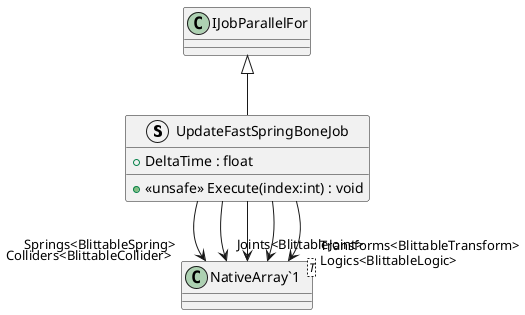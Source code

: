 @startuml
struct UpdateFastSpringBoneJob {
    + DeltaTime : float
    + <<unsafe>> Execute(index:int) : void
}
class "NativeArray`1"<T> {
}
IJobParallelFor <|-- UpdateFastSpringBoneJob
UpdateFastSpringBoneJob --> "Springs<BlittableSpring>" "NativeArray`1"
UpdateFastSpringBoneJob --> "Joints<BlittableJoint>" "NativeArray`1"
UpdateFastSpringBoneJob --> "Colliders<BlittableCollider>" "NativeArray`1"
UpdateFastSpringBoneJob --> "Logics<BlittableLogic>" "NativeArray`1"
UpdateFastSpringBoneJob --> "Transforms<BlittableTransform>" "NativeArray`1"
@enduml
